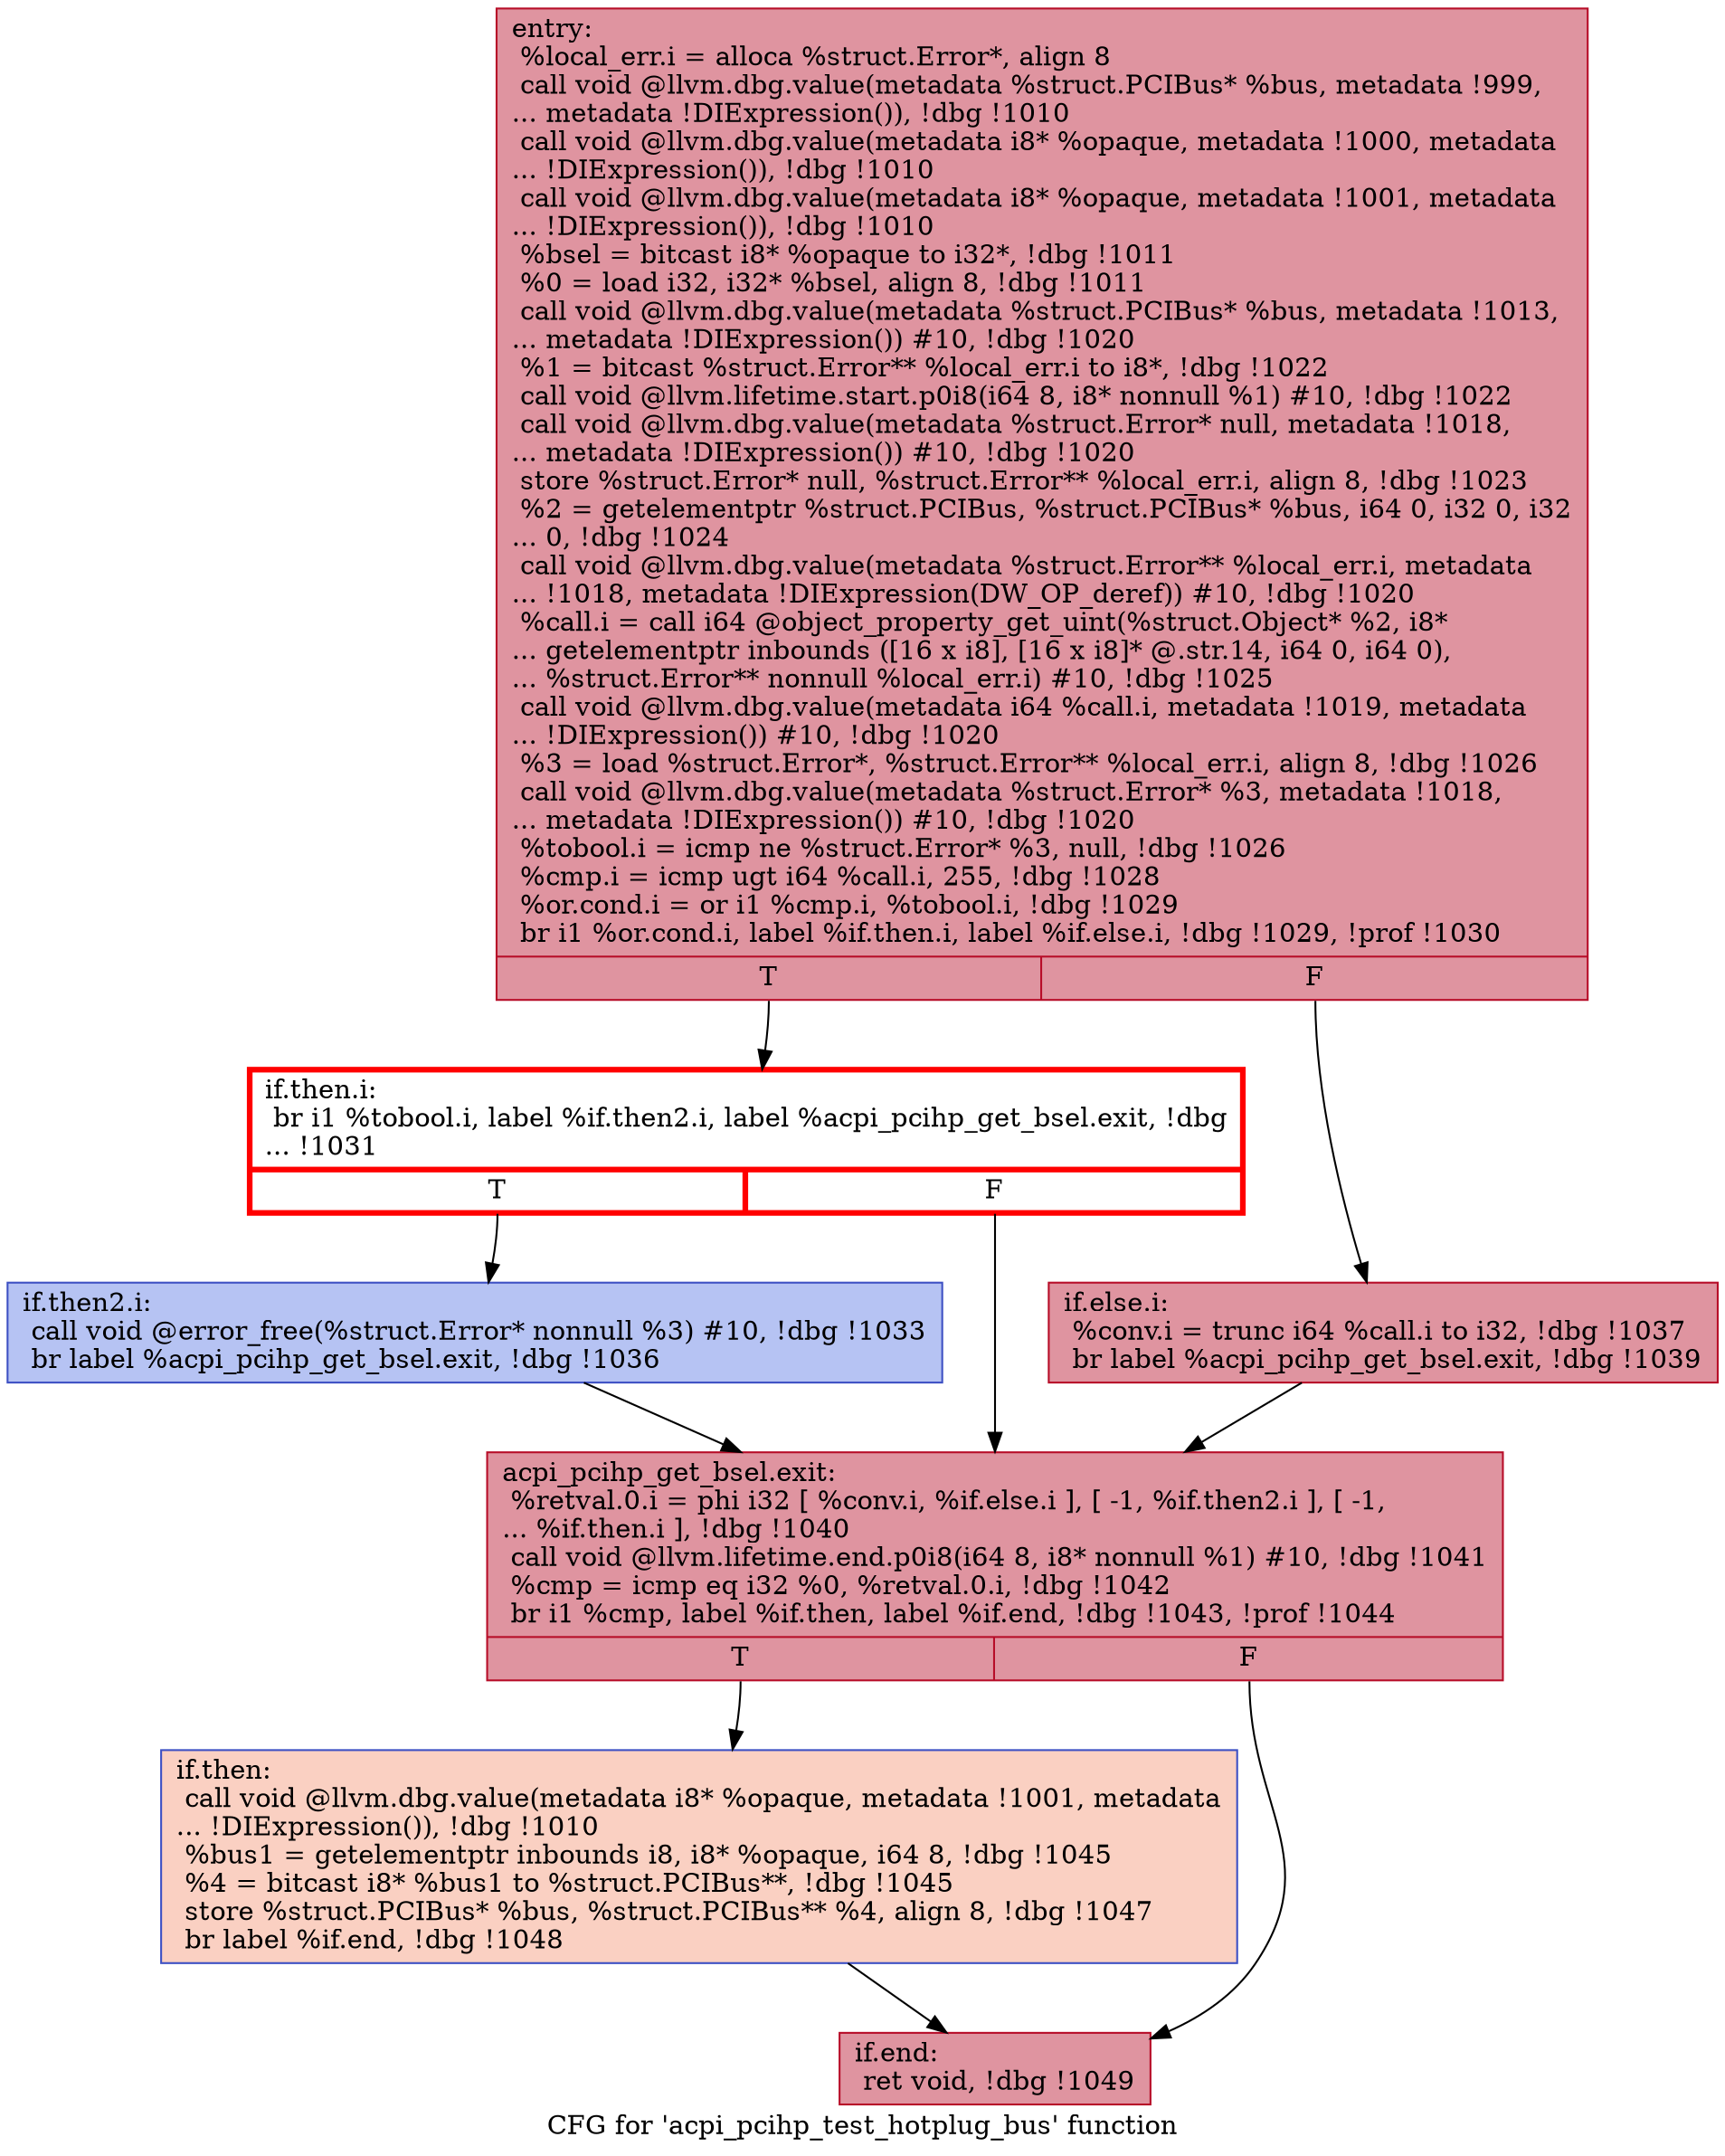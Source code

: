 digraph "CFG for 'acpi_pcihp_test_hotplug_bus' function" {
	label="CFG for 'acpi_pcihp_test_hotplug_bus' function";

	Node0x564115b4fab0 [shape=record,color="#b70d28ff", style=filled, fillcolor="#b70d2870",label="{entry:\l  %local_err.i = alloca %struct.Error*, align 8\l  call void @llvm.dbg.value(metadata %struct.PCIBus* %bus, metadata !999,\l... metadata !DIExpression()), !dbg !1010\l  call void @llvm.dbg.value(metadata i8* %opaque, metadata !1000, metadata\l... !DIExpression()), !dbg !1010\l  call void @llvm.dbg.value(metadata i8* %opaque, metadata !1001, metadata\l... !DIExpression()), !dbg !1010\l  %bsel = bitcast i8* %opaque to i32*, !dbg !1011\l  %0 = load i32, i32* %bsel, align 8, !dbg !1011\l  call void @llvm.dbg.value(metadata %struct.PCIBus* %bus, metadata !1013,\l... metadata !DIExpression()) #10, !dbg !1020\l  %1 = bitcast %struct.Error** %local_err.i to i8*, !dbg !1022\l  call void @llvm.lifetime.start.p0i8(i64 8, i8* nonnull %1) #10, !dbg !1022\l  call void @llvm.dbg.value(metadata %struct.Error* null, metadata !1018,\l... metadata !DIExpression()) #10, !dbg !1020\l  store %struct.Error* null, %struct.Error** %local_err.i, align 8, !dbg !1023\l  %2 = getelementptr %struct.PCIBus, %struct.PCIBus* %bus, i64 0, i32 0, i32\l... 0, !dbg !1024\l  call void @llvm.dbg.value(metadata %struct.Error** %local_err.i, metadata\l... !1018, metadata !DIExpression(DW_OP_deref)) #10, !dbg !1020\l  %call.i = call i64 @object_property_get_uint(%struct.Object* %2, i8*\l... getelementptr inbounds ([16 x i8], [16 x i8]* @.str.14, i64 0, i64 0),\l... %struct.Error** nonnull %local_err.i) #10, !dbg !1025\l  call void @llvm.dbg.value(metadata i64 %call.i, metadata !1019, metadata\l... !DIExpression()) #10, !dbg !1020\l  %3 = load %struct.Error*, %struct.Error** %local_err.i, align 8, !dbg !1026\l  call void @llvm.dbg.value(metadata %struct.Error* %3, metadata !1018,\l... metadata !DIExpression()) #10, !dbg !1020\l  %tobool.i = icmp ne %struct.Error* %3, null, !dbg !1026\l  %cmp.i = icmp ugt i64 %call.i, 255, !dbg !1028\l  %or.cond.i = or i1 %cmp.i, %tobool.i, !dbg !1029\l  br i1 %or.cond.i, label %if.then.i, label %if.else.i, !dbg !1029, !prof !1030\l|{<s0>T|<s1>F}}"];
	Node0x564115b4fab0:s0 -> Node0x564115cb2a10;
	Node0x564115b4fab0:s1 -> Node0x564115c9dbf0;
	Node0x564115cb2a10 [shape=record,penwidth=3.0, color="red",label="{if.then.i:                                        \l  br i1 %tobool.i, label %if.then2.i, label %acpi_pcihp_get_bsel.exit, !dbg\l... !1031\l|{<s0>T|<s1>F}}"];
	Node0x564115cb2a10:s0 -> Node0x564115cb2a90;
	Node0x564115cb2a10:s1 -> Node0x564115cb2c20;
	Node0x564115cb2a90 [shape=record,color="#3d50c3ff", style=filled, fillcolor="#5977e370",label="{if.then2.i:                                       \l  call void @error_free(%struct.Error* nonnull %3) #10, !dbg !1033\l  br label %acpi_pcihp_get_bsel.exit, !dbg !1036\l}"];
	Node0x564115cb2a90 -> Node0x564115cb2c20;
	Node0x564115c9dbf0 [shape=record,color="#b70d28ff", style=filled, fillcolor="#b70d2870",label="{if.else.i:                                        \l  %conv.i = trunc i64 %call.i to i32, !dbg !1037\l  br label %acpi_pcihp_get_bsel.exit, !dbg !1039\l}"];
	Node0x564115c9dbf0 -> Node0x564115cb2c20;
	Node0x564115cb2c20 [shape=record,color="#b70d28ff", style=filled, fillcolor="#b70d2870",label="{acpi_pcihp_get_bsel.exit:                         \l  %retval.0.i = phi i32 [ %conv.i, %if.else.i ], [ -1, %if.then2.i ], [ -1,\l... %if.then.i ], !dbg !1040\l  call void @llvm.lifetime.end.p0i8(i64 8, i8* nonnull %1) #10, !dbg !1041\l  %cmp = icmp eq i32 %0, %retval.0.i, !dbg !1042\l  br i1 %cmp, label %if.then, label %if.end, !dbg !1043, !prof !1044\l|{<s0>T|<s1>F}}"];
	Node0x564115cb2c20:s0 -> Node0x564115b516e0;
	Node0x564115cb2c20:s1 -> Node0x564115b51730;
	Node0x564115b516e0 [shape=record,color="#3d50c3ff", style=filled, fillcolor="#f3947570",label="{if.then:                                          \l  call void @llvm.dbg.value(metadata i8* %opaque, metadata !1001, metadata\l... !DIExpression()), !dbg !1010\l  %bus1 = getelementptr inbounds i8, i8* %opaque, i64 8, !dbg !1045\l  %4 = bitcast i8* %bus1 to %struct.PCIBus**, !dbg !1045\l  store %struct.PCIBus* %bus, %struct.PCIBus** %4, align 8, !dbg !1047\l  br label %if.end, !dbg !1048\l}"];
	Node0x564115b516e0 -> Node0x564115b51730;
	Node0x564115b51730 [shape=record,color="#b70d28ff", style=filled, fillcolor="#b70d2870",label="{if.end:                                           \l  ret void, !dbg !1049\l}"];
}
